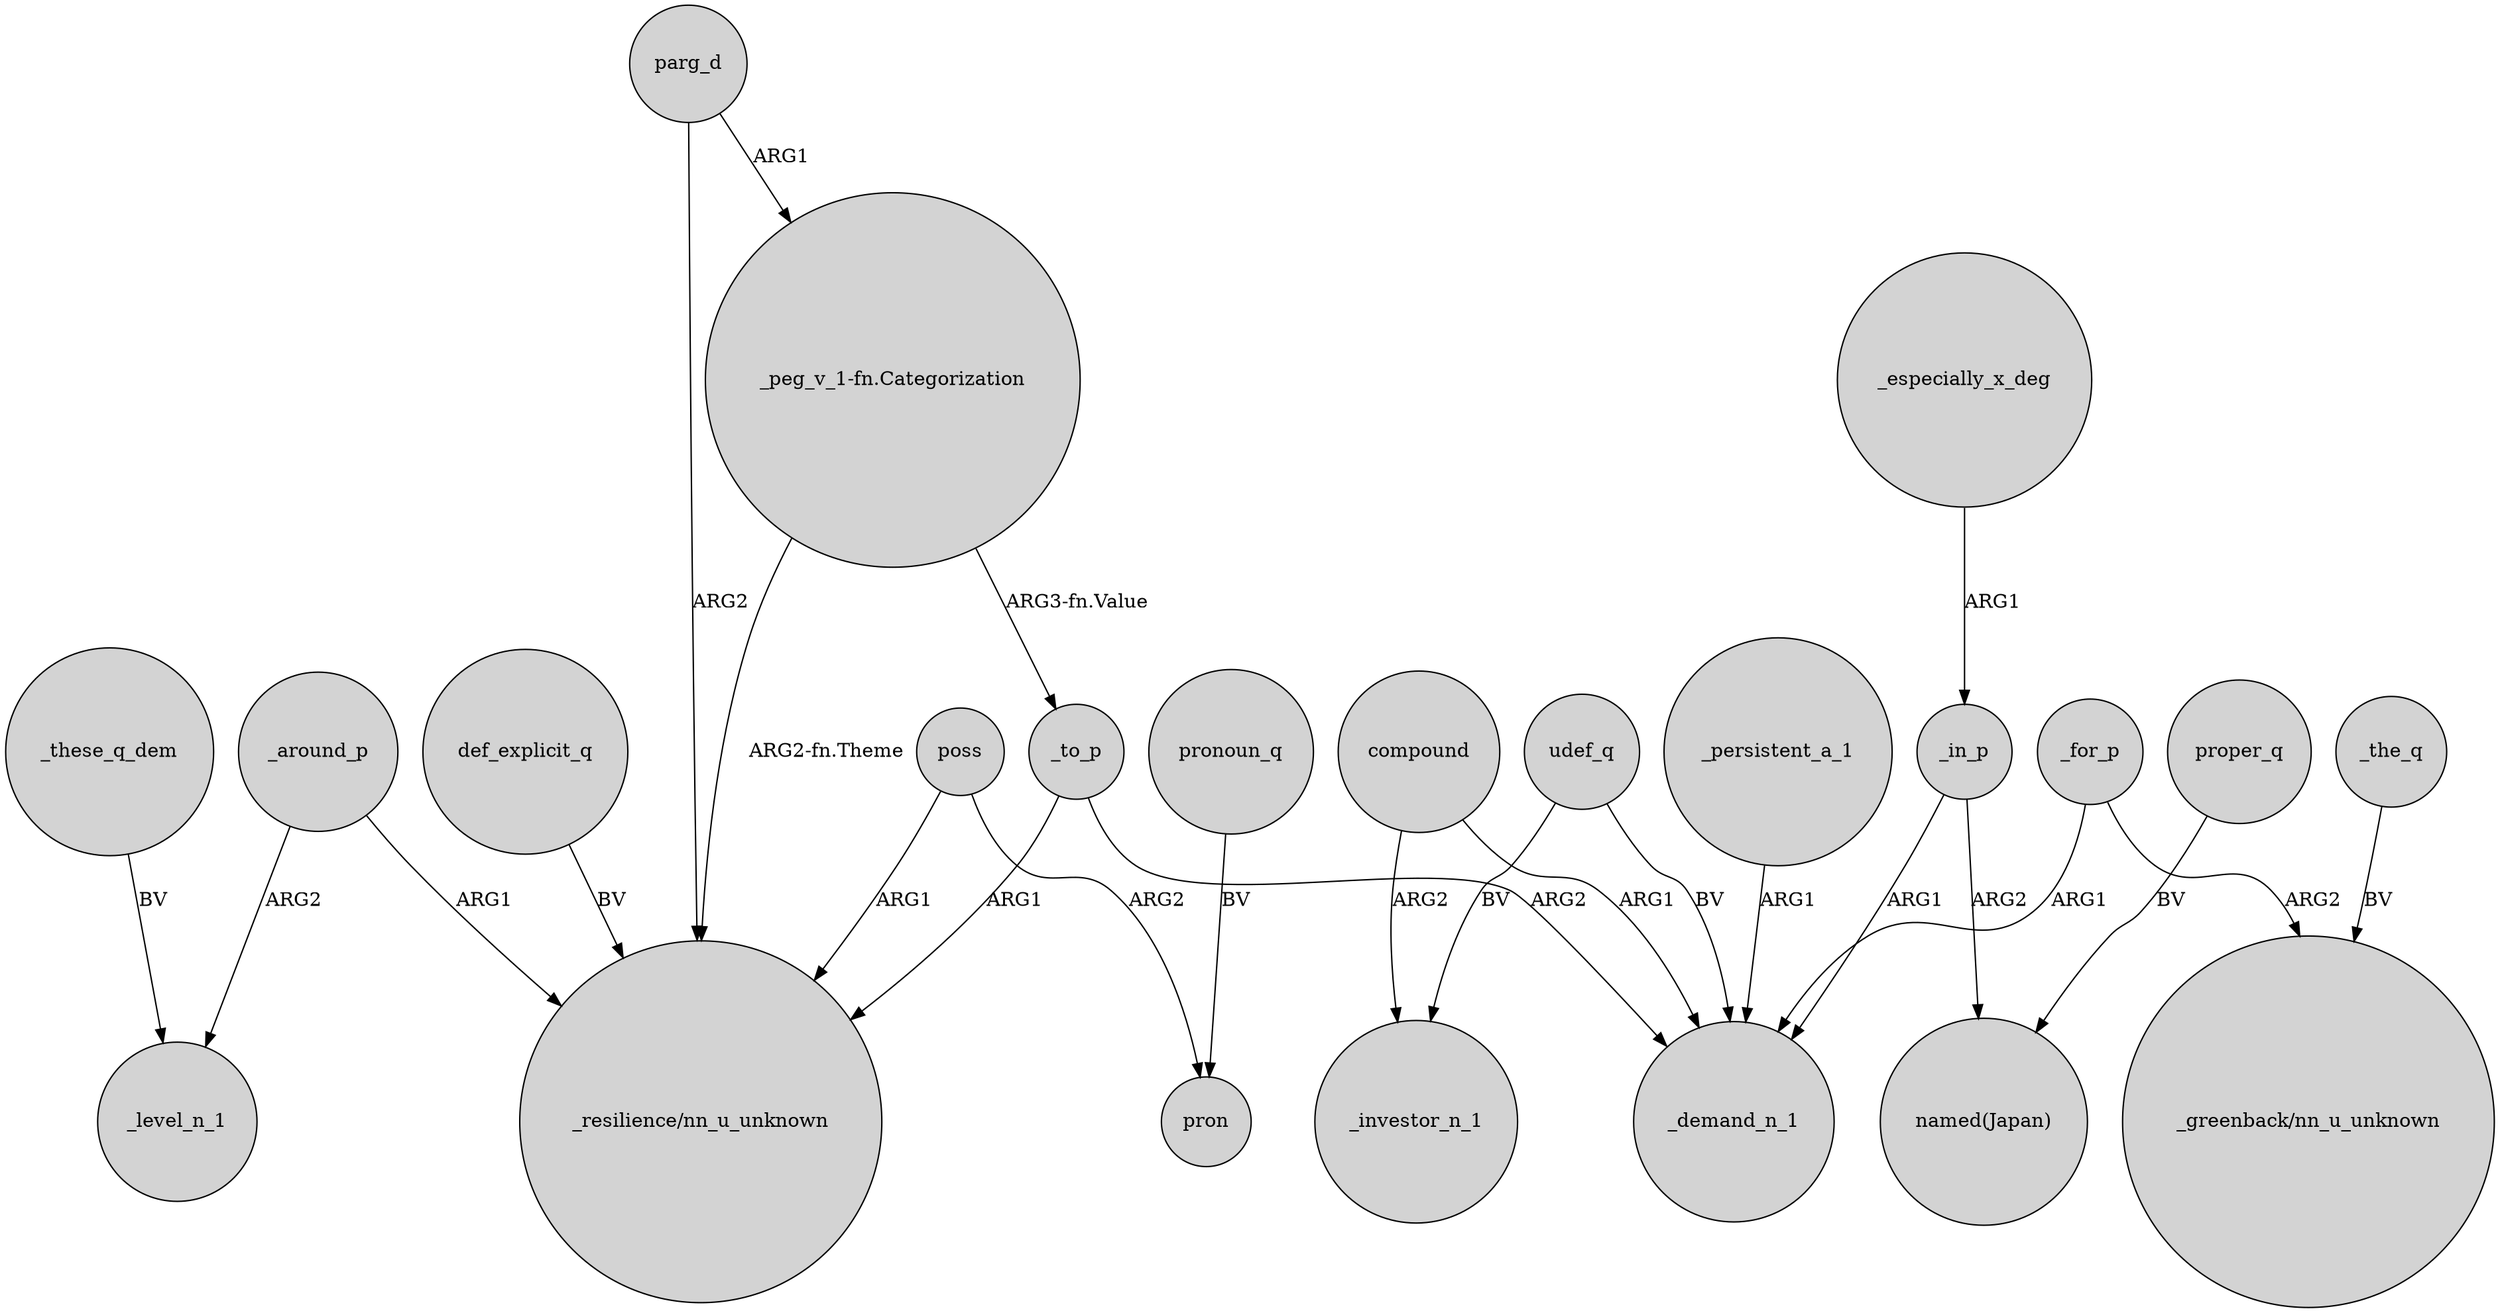 digraph {
	node [shape=circle style=filled]
	_around_p -> _level_n_1 [label=ARG2]
	poss -> pron [label=ARG2]
	udef_q -> _investor_n_1 [label=BV]
	_for_p -> "_greenback/nn_u_unknown" [label=ARG2]
	_to_p -> _demand_n_1 [label=ARG2]
	compound -> _demand_n_1 [label=ARG1]
	def_explicit_q -> "_resilience/nn_u_unknown" [label=BV]
	compound -> _investor_n_1 [label=ARG2]
	parg_d -> "_peg_v_1-fn.Categorization" [label=ARG1]
	proper_q -> "named(Japan)" [label=BV]
	parg_d -> "_resilience/nn_u_unknown" [label=ARG2]
	_around_p -> "_resilience/nn_u_unknown" [label=ARG1]
	_these_q_dem -> _level_n_1 [label=BV]
	pronoun_q -> pron [label=BV]
	"_peg_v_1-fn.Categorization" -> _to_p [label="ARG3-fn.Value"]
	_to_p -> "_resilience/nn_u_unknown" [label=ARG1]
	_for_p -> _demand_n_1 [label=ARG1]
	udef_q -> _demand_n_1 [label=BV]
	_the_q -> "_greenback/nn_u_unknown" [label=BV]
	_especially_x_deg -> _in_p [label=ARG1]
	poss -> "_resilience/nn_u_unknown" [label=ARG1]
	"_peg_v_1-fn.Categorization" -> "_resilience/nn_u_unknown" [label="ARG2-fn.Theme"]
	_in_p -> _demand_n_1 [label=ARG1]
	_in_p -> "named(Japan)" [label=ARG2]
	_persistent_a_1 -> _demand_n_1 [label=ARG1]
}
